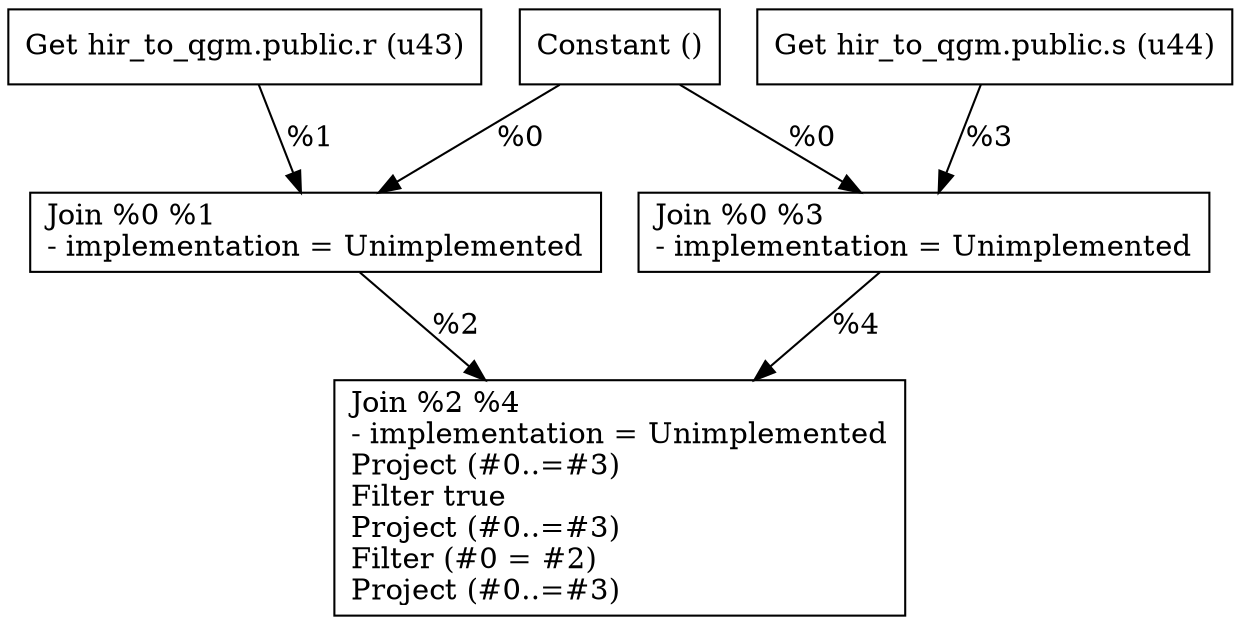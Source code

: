 digraph G {
    node0 [shape = record, label="Constant ()\l"]
    node1 [shape = record, label="Get hir_to_qgm.public.r (u43)\l"]
    node2 [shape = record, label="Join %0 %1\l- implementation = Unimplemented\l"]
    node3 [shape = record, label="Get hir_to_qgm.public.s (u44)\l"]
    node4 [shape = record, label="Join %0 %3\l- implementation = Unimplemented\l"]
    node5 [shape = record, label="Join %2 %4\l- implementation = Unimplemented\lProject (#0..=#3)\lFilter true\lProject (#0..=#3)\lFilter (#0 = #2)\lProject (#0..=#3)\l"]
    node0 -> node4 [label = "%0\l"]
    node0 -> node2 [label = "%0\l"]
    node3 -> node4 [label = "%3\l"]
    node2 -> node5 [label = "%2\l"]
    node1 -> node2 [label = "%1\l"]
    node4 -> node5 [label = "%4\l"]
}
